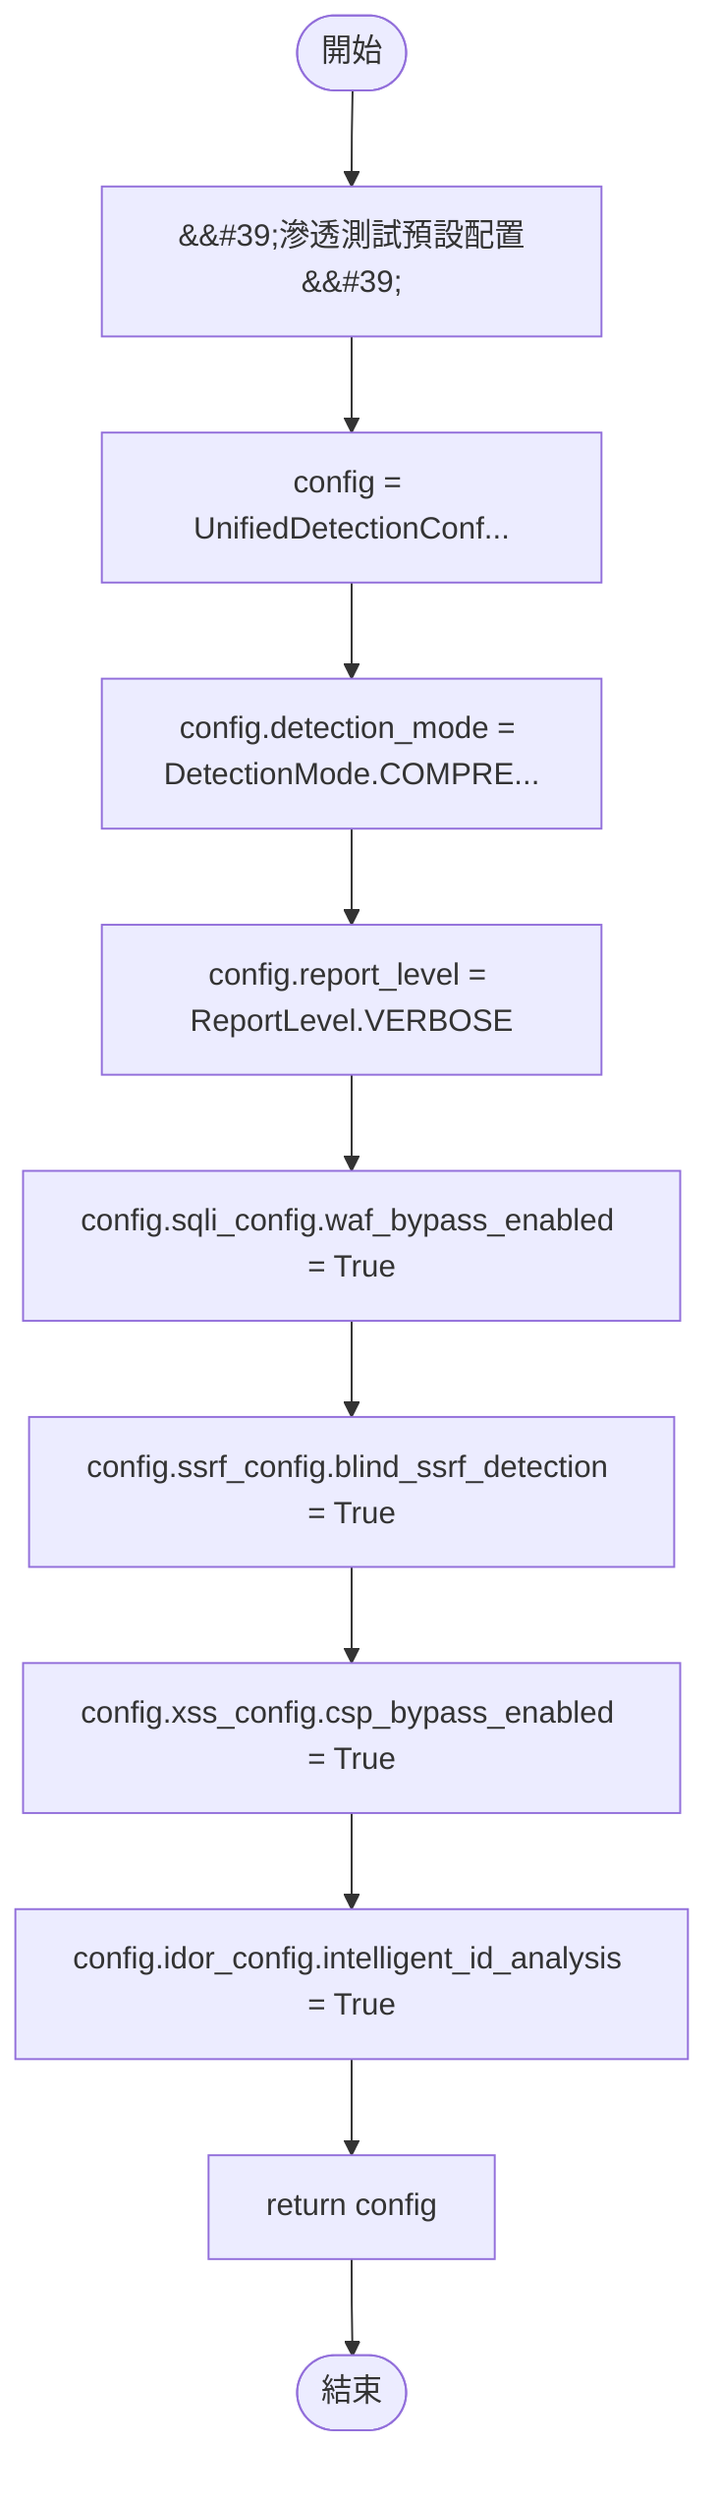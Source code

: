 flowchart TB
    n1([開始])
    n2([結束])
    n3[&amp;&#35;39;滲透測試預設配置&amp;&#35;39;]
    n4[config = UnifiedDetectionConf...]
    n5[config.detection_mode = DetectionMode.COMPRE...]
    n6[config.report_level = ReportLevel.VERBOSE]
    n7[config.sqli_config.waf_bypass_enabled = True]
    n8[config.ssrf_config.blind_ssrf_detection = True]
    n9[config.xss_config.csp_bypass_enabled = True]
    n10[config.idor_config.intelligent_id_analysis = True]
    n11[return config]
    n1 --> n3
    n3 --> n4
    n4 --> n5
    n5 --> n6
    n6 --> n7
    n7 --> n8
    n8 --> n9
    n9 --> n10
    n10 --> n11
    n11 --> n2